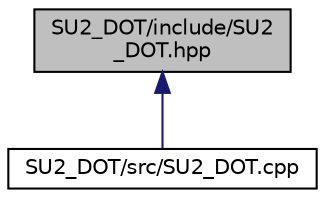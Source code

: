 digraph "SU2_DOT/include/SU2_DOT.hpp"
{
 // LATEX_PDF_SIZE
  edge [fontname="Helvetica",fontsize="10",labelfontname="Helvetica",labelfontsize="10"];
  node [fontname="Helvetica",fontsize="10",shape=record];
  Node1 [label="SU2_DOT/include/SU2\l_DOT.hpp",height=0.2,width=0.4,color="black", fillcolor="grey75", style="filled", fontcolor="black",tooltip="Headers of the main subroutines of the code SU2_DOT. The subroutines and functions are in the SU2_DOT..."];
  Node1 -> Node2 [dir="back",color="midnightblue",fontsize="10",style="solid",fontname="Helvetica"];
  Node2 [label="SU2_DOT/src/SU2_DOT.cpp",height=0.2,width=0.4,color="black", fillcolor="white", style="filled",URL="$SU2__DOT_8cpp.html",tooltip="Main file of the Gradient Projection Code (SU2_DOT)."];
}
